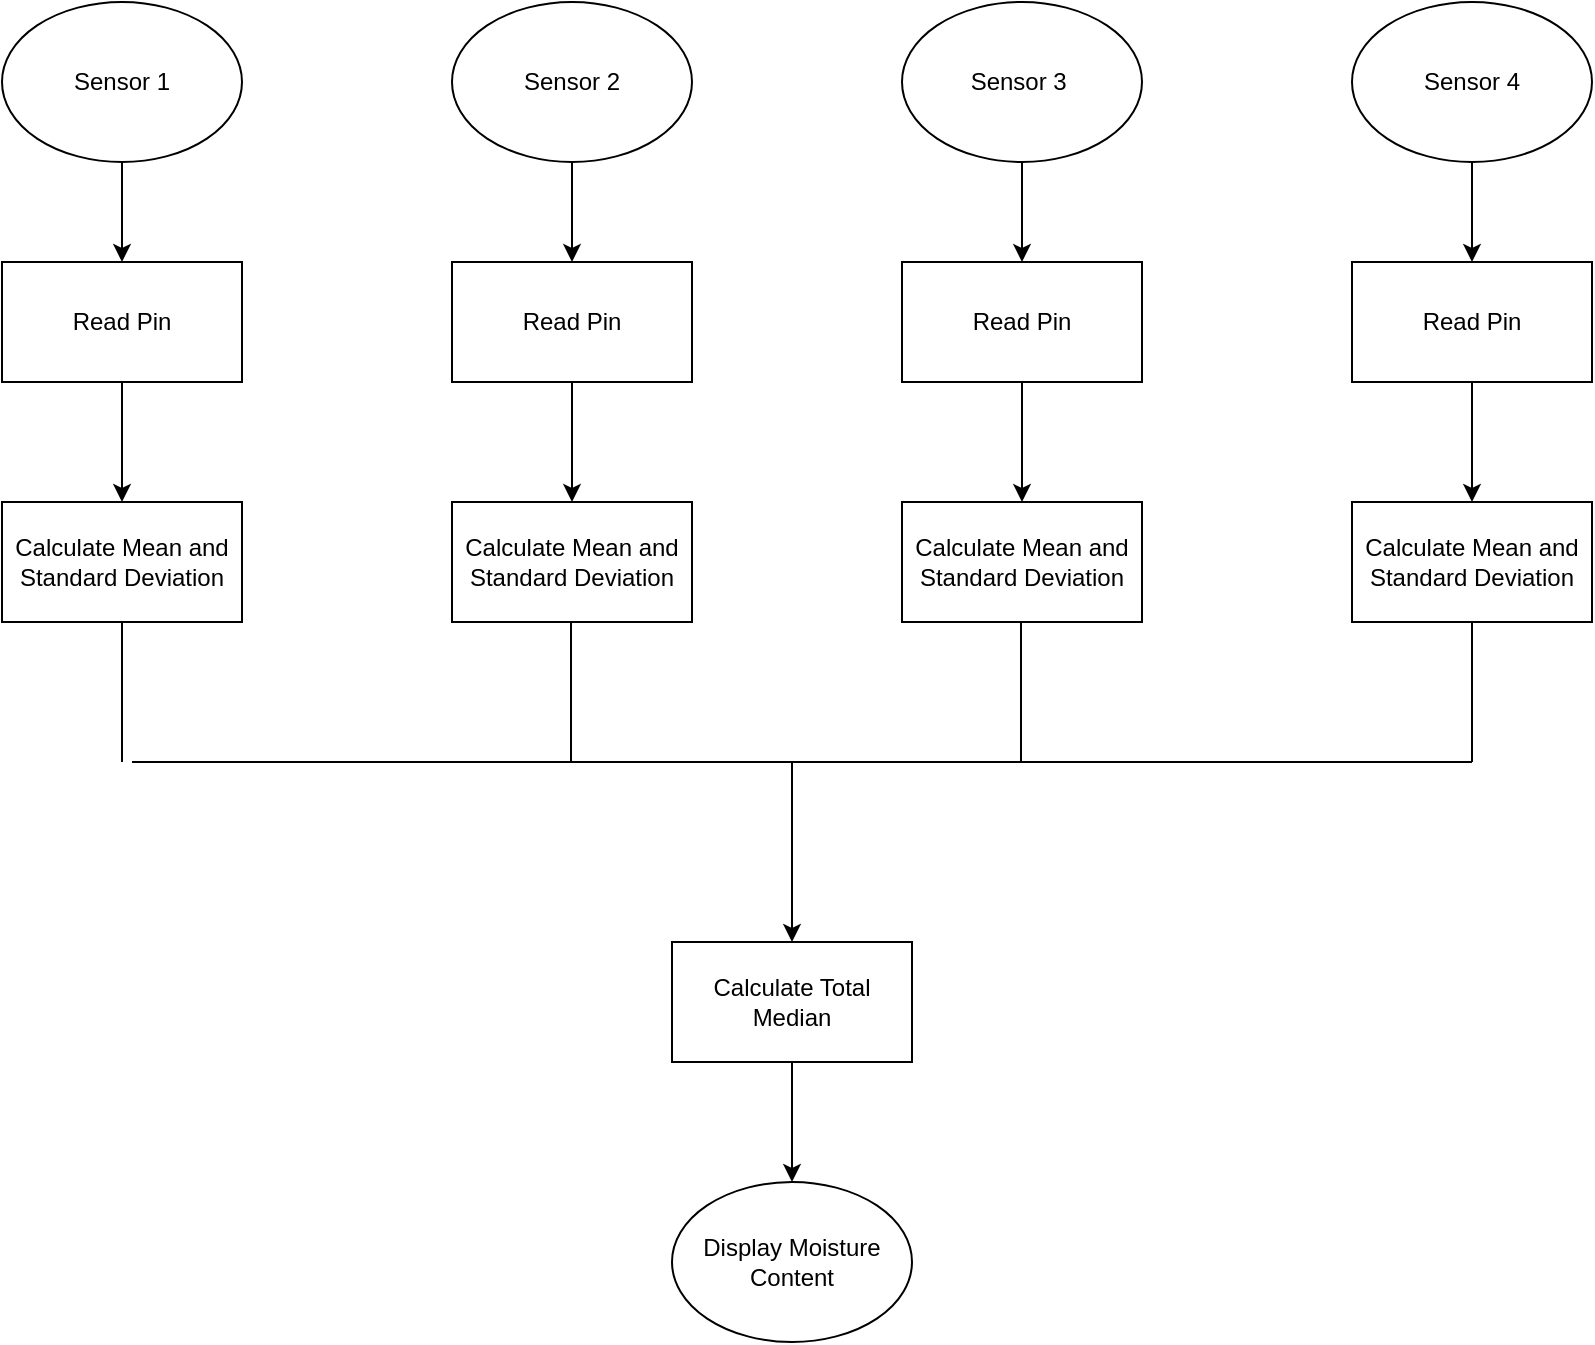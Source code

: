 <mxfile version="10.6.7" type="github"><diagram id="jBYTXPo1bMfyL1TBDiY3" name="Page-1"><mxGraphModel dx="1347" dy="776" grid="1" gridSize="10" guides="1" tooltips="1" connect="1" arrows="1" fold="1" page="1" pageScale="1" pageWidth="850" pageHeight="1100" math="0" shadow="0"><root><mxCell id="0"/><mxCell id="1" parent="0"/><mxCell id="jF2FJGWcp9jEhW5eTbY7-16" value="" style="edgeStyle=orthogonalEdgeStyle;rounded=0;orthogonalLoop=1;jettySize=auto;html=1;" edge="1" parent="1" source="jF2FJGWcp9jEhW5eTbY7-6" target="jF2FJGWcp9jEhW5eTbY7-12"><mxGeometry relative="1" as="geometry"/></mxCell><mxCell id="jF2FJGWcp9jEhW5eTbY7-6" value="Sensor 1" style="ellipse;whiteSpace=wrap;html=1;rounded=0;" vertex="1" parent="1"><mxGeometry x="45" y="20" width="120" height="80" as="geometry"/></mxCell><mxCell id="jF2FJGWcp9jEhW5eTbY7-17" value="" style="edgeStyle=orthogonalEdgeStyle;rounded=0;orthogonalLoop=1;jettySize=auto;html=1;" edge="1" parent="1" source="jF2FJGWcp9jEhW5eTbY7-7" target="jF2FJGWcp9jEhW5eTbY7-13"><mxGeometry relative="1" as="geometry"/></mxCell><mxCell id="jF2FJGWcp9jEhW5eTbY7-7" value="Sensor 2" style="ellipse;whiteSpace=wrap;html=1;rounded=0;" vertex="1" parent="1"><mxGeometry x="270" y="20" width="120" height="80" as="geometry"/></mxCell><mxCell id="jF2FJGWcp9jEhW5eTbY7-18" value="" style="edgeStyle=orthogonalEdgeStyle;rounded=0;orthogonalLoop=1;jettySize=auto;html=1;" edge="1" parent="1" source="jF2FJGWcp9jEhW5eTbY7-8" target="jF2FJGWcp9jEhW5eTbY7-14"><mxGeometry relative="1" as="geometry"/></mxCell><mxCell id="jF2FJGWcp9jEhW5eTbY7-8" value="Sensor 3&amp;nbsp;" style="ellipse;whiteSpace=wrap;html=1;rounded=0;" vertex="1" parent="1"><mxGeometry x="495" y="20" width="120" height="80" as="geometry"/></mxCell><mxCell id="jF2FJGWcp9jEhW5eTbY7-19" value="" style="edgeStyle=orthogonalEdgeStyle;rounded=0;orthogonalLoop=1;jettySize=auto;html=1;" edge="1" parent="1" source="jF2FJGWcp9jEhW5eTbY7-9" target="jF2FJGWcp9jEhW5eTbY7-15"><mxGeometry relative="1" as="geometry"/></mxCell><mxCell id="jF2FJGWcp9jEhW5eTbY7-9" value="Sensor 4" style="ellipse;whiteSpace=wrap;html=1;rounded=0;" vertex="1" parent="1"><mxGeometry x="720" y="20" width="120" height="80" as="geometry"/></mxCell><mxCell id="jF2FJGWcp9jEhW5eTbY7-24" value="" style="edgeStyle=orthogonalEdgeStyle;rounded=0;orthogonalLoop=1;jettySize=auto;html=1;" edge="1" parent="1" source="jF2FJGWcp9jEhW5eTbY7-12" target="jF2FJGWcp9jEhW5eTbY7-20"><mxGeometry relative="1" as="geometry"/></mxCell><mxCell id="jF2FJGWcp9jEhW5eTbY7-12" value="Read Pin" style="rounded=0;whiteSpace=wrap;html=1;" vertex="1" parent="1"><mxGeometry x="45" y="150" width="120" height="60" as="geometry"/></mxCell><mxCell id="jF2FJGWcp9jEhW5eTbY7-25" value="" style="edgeStyle=orthogonalEdgeStyle;rounded=0;orthogonalLoop=1;jettySize=auto;html=1;" edge="1" parent="1" source="jF2FJGWcp9jEhW5eTbY7-13" target="jF2FJGWcp9jEhW5eTbY7-22"><mxGeometry relative="1" as="geometry"/></mxCell><mxCell id="jF2FJGWcp9jEhW5eTbY7-13" value="Read Pin" style="rounded=0;whiteSpace=wrap;html=1;" vertex="1" parent="1"><mxGeometry x="270" y="150" width="120" height="60" as="geometry"/></mxCell><mxCell id="jF2FJGWcp9jEhW5eTbY7-26" value="" style="edgeStyle=orthogonalEdgeStyle;rounded=0;orthogonalLoop=1;jettySize=auto;html=1;" edge="1" parent="1" source="jF2FJGWcp9jEhW5eTbY7-14" target="jF2FJGWcp9jEhW5eTbY7-21"><mxGeometry relative="1" as="geometry"/></mxCell><mxCell id="jF2FJGWcp9jEhW5eTbY7-14" value="Read Pin" style="rounded=0;whiteSpace=wrap;html=1;" vertex="1" parent="1"><mxGeometry x="495" y="150" width="120" height="60" as="geometry"/></mxCell><mxCell id="jF2FJGWcp9jEhW5eTbY7-27" value="" style="edgeStyle=orthogonalEdgeStyle;rounded=0;orthogonalLoop=1;jettySize=auto;html=1;" edge="1" parent="1" source="jF2FJGWcp9jEhW5eTbY7-15" target="jF2FJGWcp9jEhW5eTbY7-23"><mxGeometry relative="1" as="geometry"/></mxCell><mxCell id="jF2FJGWcp9jEhW5eTbY7-15" value="Read Pin" style="rounded=0;whiteSpace=wrap;html=1;" vertex="1" parent="1"><mxGeometry x="720" y="150" width="120" height="60" as="geometry"/></mxCell><mxCell id="jF2FJGWcp9jEhW5eTbY7-20" value="Calculate Mean and Standard Deviation" style="rounded=0;whiteSpace=wrap;html=1;" vertex="1" parent="1"><mxGeometry x="45" y="270" width="120" height="60" as="geometry"/></mxCell><mxCell id="jF2FJGWcp9jEhW5eTbY7-21" value="Calculate Mean and Standard Deviation" style="rounded=0;whiteSpace=wrap;html=1;" vertex="1" parent="1"><mxGeometry x="495" y="270" width="120" height="60" as="geometry"/></mxCell><mxCell id="jF2FJGWcp9jEhW5eTbY7-22" value="Calculate Mean and Standard Deviation" style="rounded=0;whiteSpace=wrap;html=1;" vertex="1" parent="1"><mxGeometry x="270" y="270" width="120" height="60" as="geometry"/></mxCell><mxCell id="jF2FJGWcp9jEhW5eTbY7-23" value="Calculate Mean and Standard Deviation" style="rounded=0;whiteSpace=wrap;html=1;" vertex="1" parent="1"><mxGeometry x="720" y="270" width="120" height="60" as="geometry"/></mxCell><mxCell id="jF2FJGWcp9jEhW5eTbY7-34" value="" style="endArrow=none;html=1;entryX=0.5;entryY=1;entryDx=0;entryDy=0;" edge="1" parent="1" target="jF2FJGWcp9jEhW5eTbY7-20"><mxGeometry width="50" height="50" relative="1" as="geometry"><mxPoint x="105" y="400" as="sourcePoint"/><mxPoint x="100" y="350" as="targetPoint"/></mxGeometry></mxCell><mxCell id="jF2FJGWcp9jEhW5eTbY7-35" value="" style="endArrow=none;html=1;entryX=0.5;entryY=1;entryDx=0;entryDy=0;" edge="1" parent="1"><mxGeometry width="50" height="50" relative="1" as="geometry"><mxPoint x="329.5" y="400" as="sourcePoint"/><mxPoint x="329.5" y="330" as="targetPoint"/></mxGeometry></mxCell><mxCell id="jF2FJGWcp9jEhW5eTbY7-36" value="" style="endArrow=none;html=1;entryX=0.5;entryY=1;entryDx=0;entryDy=0;" edge="1" parent="1"><mxGeometry width="50" height="50" relative="1" as="geometry"><mxPoint x="554.5" y="400" as="sourcePoint"/><mxPoint x="554.5" y="330" as="targetPoint"/></mxGeometry></mxCell><mxCell id="jF2FJGWcp9jEhW5eTbY7-37" value="" style="endArrow=none;html=1;entryX=0.5;entryY=1;entryDx=0;entryDy=0;" edge="1" parent="1"><mxGeometry width="50" height="50" relative="1" as="geometry"><mxPoint x="780" y="400" as="sourcePoint"/><mxPoint x="780" y="330" as="targetPoint"/></mxGeometry></mxCell><mxCell id="jF2FJGWcp9jEhW5eTbY7-38" value="" style="endArrow=none;html=1;" edge="1" parent="1"><mxGeometry width="50" height="50" relative="1" as="geometry"><mxPoint x="110" y="400" as="sourcePoint"/><mxPoint x="780" y="400" as="targetPoint"/></mxGeometry></mxCell><mxCell id="jF2FJGWcp9jEhW5eTbY7-39" value="" style="endArrow=classic;html=1;" edge="1" parent="1"><mxGeometry width="50" height="50" relative="1" as="geometry"><mxPoint x="440" y="400" as="sourcePoint"/><mxPoint x="440" y="490" as="targetPoint"/></mxGeometry></mxCell><mxCell id="jF2FJGWcp9jEhW5eTbY7-42" value="" style="edgeStyle=orthogonalEdgeStyle;rounded=0;orthogonalLoop=1;jettySize=auto;html=1;" edge="1" parent="1" source="jF2FJGWcp9jEhW5eTbY7-40"><mxGeometry relative="1" as="geometry"><mxPoint x="440" y="610" as="targetPoint"/></mxGeometry></mxCell><mxCell id="jF2FJGWcp9jEhW5eTbY7-40" value="Calculate Total Median" style="rounded=0;whiteSpace=wrap;html=1;" vertex="1" parent="1"><mxGeometry x="380" y="490" width="120" height="60" as="geometry"/></mxCell><mxCell id="jF2FJGWcp9jEhW5eTbY7-47" value="Display Moisture Content" style="ellipse;whiteSpace=wrap;html=1;rounded=0;" vertex="1" parent="1"><mxGeometry x="380" y="610" width="120" height="80" as="geometry"/></mxCell></root></mxGraphModel></diagram></mxfile>